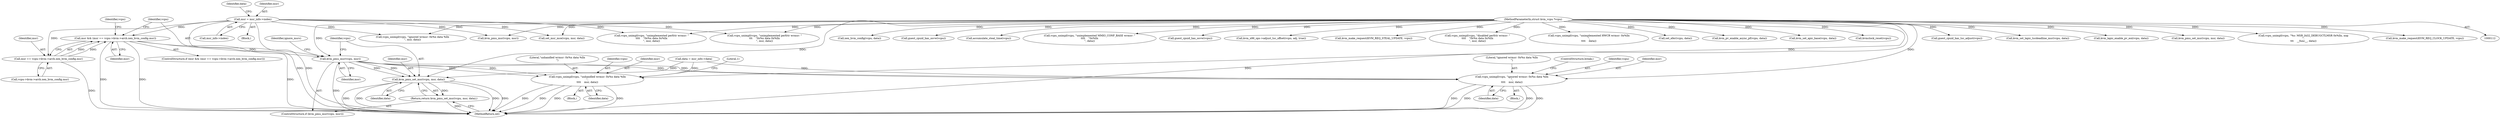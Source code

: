 digraph "0_linux_c300aa64ddf57d9c5d9c898a64b36877345dd4a9@pointer" {
"1000609" [label="(Call,kvm_pmu_msr(vcpu, msr))"];
"1000113" [label="(MethodParameterIn,struct kvm_vcpu *vcpu)"];
"1000591" [label="(Call,msr && (msr == vcpu->kvm->arch.xen_hvm_config.msr))"];
"1000593" [label="(Call,msr == vcpu->kvm->arch.xen_hvm_config.msr)"];
"1000121" [label="(Call,msr = msr_info->index)"];
"1000613" [label="(Call,kvm_pmu_set_msr(vcpu, msr, data))"];
"1000612" [label="(Return,return kvm_pmu_set_msr(vcpu, msr, data);)"];
"1000621" [label="(Call,vcpu_unimpl(vcpu, \"unhandled wrmsr: 0x%x data %llx\n\",\n\t\t\t\t    msr, data))"];
"1000630" [label="(Call,vcpu_unimpl(vcpu, \"ignored wrmsr: 0x%x data %llx\n\",\n\t\t\t\t    msr, data))"];
"1000605" [label="(Call,xen_hvm_config(vcpu, data))"];
"1000629" [label="(Block,)"];
"1000610" [label="(Identifier,vcpu)"];
"1000613" [label="(Call,kvm_pmu_set_msr(vcpu, msr, data))"];
"1000455" [label="(Call,set_msr_mce(vcpu, msr, data))"];
"1000477" [label="(Call,vcpu_unimpl(vcpu, \"unimplemented perfctr wrmsr: \"\n\t\t\t    \"0x%x data 0x%llx\n\", msr, data))"];
"1000575" [label="(Call,guest_cpuid_has_osvw(vcpu))"];
"1000491" [label="(Call,kvm_pmu_msr(vcpu, msr))"];
"1000128" [label="(Identifier,data)"];
"1000592" [label="(Identifier,msr)"];
"1000436" [label="(Call,accumulate_steal_time(vcpu))"];
"1000627" [label="(Literal,1)"];
"1000184" [label="(Call,vcpu_unimpl(vcpu, \"unimplemented MMIO_CONF_BASE wrmsr: \"\n\t\t\t\t    \"0x%llx\n\", data))"];
"1000608" [label="(ControlStructure,if (kvm_pmu_msr(vcpu, msr)))"];
"1000123" [label="(Call,msr_info->index)"];
"1000558" [label="(Call,guest_cpuid_has_osvw(vcpu))"];
"1000623" [label="(Literal,\"unhandled wrmsr: 0x%x data %llx\n\")"];
"1000115" [label="(Block,)"];
"1000632" [label="(Literal,\"ignored wrmsr: 0x%x data %llx\n\")"];
"1000625" [label="(Identifier,data)"];
"1000638" [label="(MethodReturn,int)"];
"1000257" [label="(Call,kvm_x86_ops->adjust_tsc_offset(vcpu, adj, true))"];
"1000439" [label="(Call,kvm_make_request(KVM_REQ_STEAL_UPDATE, vcpu))"];
"1000622" [label="(Identifier,vcpu)"];
"1000630" [label="(Call,vcpu_unimpl(vcpu, \"ignored wrmsr: 0x%x data %llx\n\",\n\t\t\t\t    msr, data))"];
"1000505" [label="(Call,vcpu_unimpl(vcpu, \"disabled perfctr wrmsr: \"\n\t\t\t\t    \"0x%x data 0x%llx\n\", msr, data))"];
"1000595" [label="(Call,vcpu->kvm->arch.xen_hvm_config.msr)"];
"1000606" [label="(Identifier,vcpu)"];
"1000171" [label="(Call,vcpu_unimpl(vcpu, \"unimplemented HWCR wrmsr: 0x%llx\n\",\n\t\t\t\t    data))"];
"1000127" [label="(Call,data = msr_info->data)"];
"1000609" [label="(Call,kvm_pmu_msr(vcpu, msr))"];
"1000620" [label="(Block,)"];
"1000144" [label="(Call,set_efer(vcpu, data))"];
"1000615" [label="(Identifier,msr)"];
"1000621" [label="(Call,vcpu_unimpl(vcpu, \"unhandled wrmsr: 0x%x data %llx\n\",\n\t\t\t\t    msr, data))"];
"1000611" [label="(Identifier,msr)"];
"1000370" [label="(Call,kvm_pv_enable_async_pf(vcpu, data))"];
"1000614" [label="(Identifier,vcpu)"];
"1000593" [label="(Call,msr == vcpu->kvm->arch.xen_hvm_config.msr)"];
"1000590" [label="(ControlStructure,if (msr && (msr == vcpu->kvm->arch.xen_hvm_config.msr)))"];
"1000121" [label="(Call,msr = msr_info->index)"];
"1000619" [label="(Identifier,ignore_msrs)"];
"1000616" [label="(Identifier,data)"];
"1000221" [label="(Call,kvm_set_apic_base(vcpu, data))"];
"1000298" [label="(Call,kvmclock_reset(vcpu))"];
"1000624" [label="(Identifier,msr)"];
"1000113" [label="(MethodParameterIn,struct kvm_vcpu *vcpu)"];
"1000238" [label="(Call,guest_cpuid_has_tsc_adjust(vcpu))"];
"1000635" [label="(ControlStructure,break;)"];
"1000232" [label="(Call,kvm_set_lapic_tscdeadline_msr(vcpu, data))"];
"1000445" [label="(Call,kvm_lapic_enable_pv_eoi(vcpu, data))"];
"1000631" [label="(Identifier,vcpu)"];
"1000633" [label="(Identifier,msr)"];
"1000122" [label="(Identifier,msr)"];
"1000467" [label="(Call,vcpu_unimpl(vcpu, \"unimplemented perfctr wrmsr: \"\n\t\t\t\t    \"0x%x data 0x%llx\n\", msr, data))"];
"1000495" [label="(Call,kvm_pmu_set_msr(vcpu, msr, data))"];
"1000208" [label="(Call,vcpu_unimpl(vcpu, \"%s: MSR_IA32_DEBUGCTLMSR 0x%llx, nop\n\",\n\t\t\t    __func__, data))"];
"1000549" [label="(Call,vcpu_unimpl(vcpu, \"ignored wrmsr: 0x%x data %llx\n\", msr, data))"];
"1000612" [label="(Return,return kvm_pmu_set_msr(vcpu, msr, data);)"];
"1000307" [label="(Call,kvm_make_request(KVM_REQ_CLOCK_UPDATE, vcpu))"];
"1000634" [label="(Identifier,data)"];
"1000594" [label="(Identifier,msr)"];
"1000591" [label="(Call,msr && (msr == vcpu->kvm->arch.xen_hvm_config.msr))"];
"1000609" -> "1000608"  [label="AST: "];
"1000609" -> "1000611"  [label="CFG: "];
"1000610" -> "1000609"  [label="AST: "];
"1000611" -> "1000609"  [label="AST: "];
"1000614" -> "1000609"  [label="CFG: "];
"1000619" -> "1000609"  [label="CFG: "];
"1000609" -> "1000638"  [label="DDG: "];
"1000113" -> "1000609"  [label="DDG: "];
"1000591" -> "1000609"  [label="DDG: "];
"1000609" -> "1000613"  [label="DDG: "];
"1000609" -> "1000613"  [label="DDG: "];
"1000609" -> "1000621"  [label="DDG: "];
"1000609" -> "1000621"  [label="DDG: "];
"1000609" -> "1000630"  [label="DDG: "];
"1000609" -> "1000630"  [label="DDG: "];
"1000113" -> "1000112"  [label="AST: "];
"1000113" -> "1000638"  [label="DDG: "];
"1000113" -> "1000144"  [label="DDG: "];
"1000113" -> "1000171"  [label="DDG: "];
"1000113" -> "1000184"  [label="DDG: "];
"1000113" -> "1000208"  [label="DDG: "];
"1000113" -> "1000221"  [label="DDG: "];
"1000113" -> "1000232"  [label="DDG: "];
"1000113" -> "1000238"  [label="DDG: "];
"1000113" -> "1000257"  [label="DDG: "];
"1000113" -> "1000298"  [label="DDG: "];
"1000113" -> "1000307"  [label="DDG: "];
"1000113" -> "1000370"  [label="DDG: "];
"1000113" -> "1000436"  [label="DDG: "];
"1000113" -> "1000439"  [label="DDG: "];
"1000113" -> "1000445"  [label="DDG: "];
"1000113" -> "1000455"  [label="DDG: "];
"1000113" -> "1000467"  [label="DDG: "];
"1000113" -> "1000477"  [label="DDG: "];
"1000113" -> "1000491"  [label="DDG: "];
"1000113" -> "1000495"  [label="DDG: "];
"1000113" -> "1000505"  [label="DDG: "];
"1000113" -> "1000549"  [label="DDG: "];
"1000113" -> "1000558"  [label="DDG: "];
"1000113" -> "1000575"  [label="DDG: "];
"1000113" -> "1000605"  [label="DDG: "];
"1000113" -> "1000613"  [label="DDG: "];
"1000113" -> "1000621"  [label="DDG: "];
"1000113" -> "1000630"  [label="DDG: "];
"1000591" -> "1000590"  [label="AST: "];
"1000591" -> "1000592"  [label="CFG: "];
"1000591" -> "1000593"  [label="CFG: "];
"1000592" -> "1000591"  [label="AST: "];
"1000593" -> "1000591"  [label="AST: "];
"1000606" -> "1000591"  [label="CFG: "];
"1000610" -> "1000591"  [label="CFG: "];
"1000591" -> "1000638"  [label="DDG: "];
"1000591" -> "1000638"  [label="DDG: "];
"1000591" -> "1000638"  [label="DDG: "];
"1000593" -> "1000591"  [label="DDG: "];
"1000593" -> "1000591"  [label="DDG: "];
"1000121" -> "1000591"  [label="DDG: "];
"1000593" -> "1000595"  [label="CFG: "];
"1000594" -> "1000593"  [label="AST: "];
"1000595" -> "1000593"  [label="AST: "];
"1000593" -> "1000638"  [label="DDG: "];
"1000121" -> "1000593"  [label="DDG: "];
"1000121" -> "1000115"  [label="AST: "];
"1000121" -> "1000123"  [label="CFG: "];
"1000122" -> "1000121"  [label="AST: "];
"1000123" -> "1000121"  [label="AST: "];
"1000128" -> "1000121"  [label="CFG: "];
"1000121" -> "1000638"  [label="DDG: "];
"1000121" -> "1000638"  [label="DDG: "];
"1000121" -> "1000455"  [label="DDG: "];
"1000121" -> "1000467"  [label="DDG: "];
"1000121" -> "1000477"  [label="DDG: "];
"1000121" -> "1000491"  [label="DDG: "];
"1000121" -> "1000549"  [label="DDG: "];
"1000613" -> "1000612"  [label="AST: "];
"1000613" -> "1000616"  [label="CFG: "];
"1000614" -> "1000613"  [label="AST: "];
"1000615" -> "1000613"  [label="AST: "];
"1000616" -> "1000613"  [label="AST: "];
"1000612" -> "1000613"  [label="CFG: "];
"1000613" -> "1000638"  [label="DDG: "];
"1000613" -> "1000638"  [label="DDG: "];
"1000613" -> "1000638"  [label="DDG: "];
"1000613" -> "1000638"  [label="DDG: "];
"1000613" -> "1000612"  [label="DDG: "];
"1000127" -> "1000613"  [label="DDG: "];
"1000612" -> "1000608"  [label="AST: "];
"1000638" -> "1000612"  [label="CFG: "];
"1000612" -> "1000638"  [label="DDG: "];
"1000621" -> "1000620"  [label="AST: "];
"1000621" -> "1000625"  [label="CFG: "];
"1000622" -> "1000621"  [label="AST: "];
"1000623" -> "1000621"  [label="AST: "];
"1000624" -> "1000621"  [label="AST: "];
"1000625" -> "1000621"  [label="AST: "];
"1000627" -> "1000621"  [label="CFG: "];
"1000621" -> "1000638"  [label="DDG: "];
"1000621" -> "1000638"  [label="DDG: "];
"1000621" -> "1000638"  [label="DDG: "];
"1000621" -> "1000638"  [label="DDG: "];
"1000127" -> "1000621"  [label="DDG: "];
"1000630" -> "1000629"  [label="AST: "];
"1000630" -> "1000634"  [label="CFG: "];
"1000631" -> "1000630"  [label="AST: "];
"1000632" -> "1000630"  [label="AST: "];
"1000633" -> "1000630"  [label="AST: "];
"1000634" -> "1000630"  [label="AST: "];
"1000635" -> "1000630"  [label="CFG: "];
"1000630" -> "1000638"  [label="DDG: "];
"1000630" -> "1000638"  [label="DDG: "];
"1000630" -> "1000638"  [label="DDG: "];
"1000630" -> "1000638"  [label="DDG: "];
"1000127" -> "1000630"  [label="DDG: "];
}
